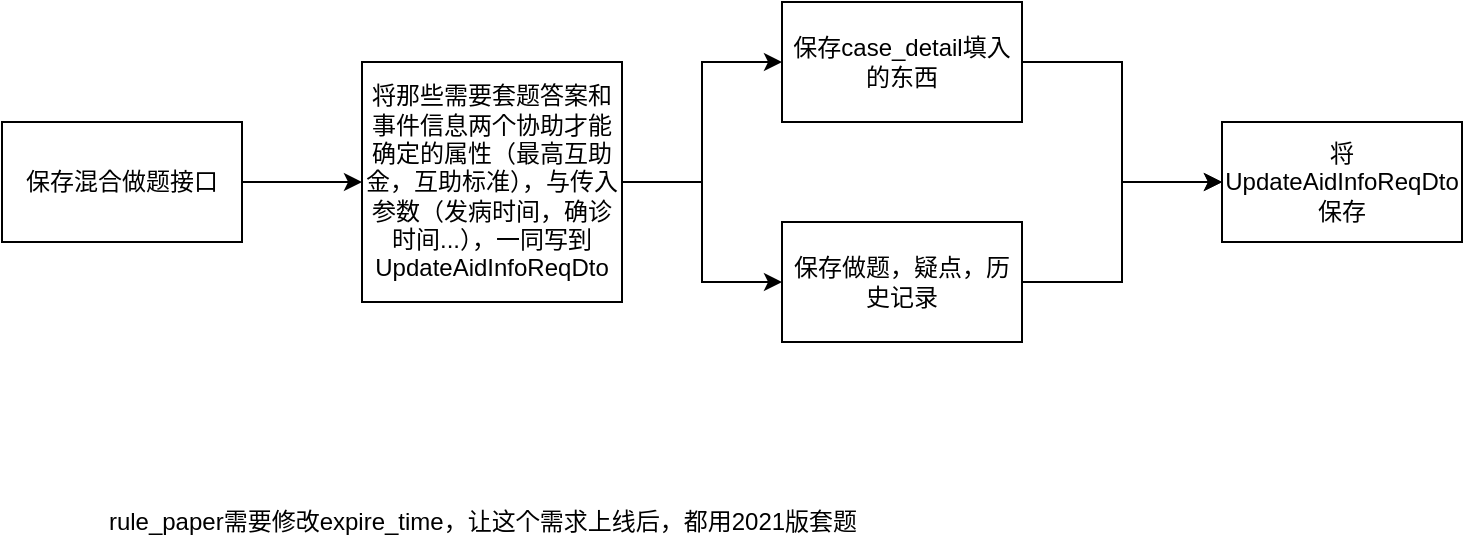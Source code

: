 <mxfile version="14.4.5" type="github">
  <diagram id="tNfufQ1iNmTB8dBX_Z1D" name="第 1 页">
    <mxGraphModel dx="1108" dy="451" grid="1" gridSize="10" guides="1" tooltips="1" connect="1" arrows="1" fold="1" page="1" pageScale="1" pageWidth="1920" pageHeight="1200" math="0" shadow="0">
      <root>
        <mxCell id="0" />
        <mxCell id="1" parent="0" />
        <mxCell id="rwavJMaWbxxaLGNkcfbu-3" value="" style="edgeStyle=orthogonalEdgeStyle;rounded=0;orthogonalLoop=1;jettySize=auto;html=1;" edge="1" parent="1" source="rwavJMaWbxxaLGNkcfbu-1" target="rwavJMaWbxxaLGNkcfbu-2">
          <mxGeometry relative="1" as="geometry" />
        </mxCell>
        <mxCell id="rwavJMaWbxxaLGNkcfbu-8" style="edgeStyle=orthogonalEdgeStyle;rounded=0;orthogonalLoop=1;jettySize=auto;html=1;entryX=0;entryY=0.5;entryDx=0;entryDy=0;" edge="1" parent="1" source="rwavJMaWbxxaLGNkcfbu-1" target="rwavJMaWbxxaLGNkcfbu-4">
          <mxGeometry relative="1" as="geometry" />
        </mxCell>
        <mxCell id="rwavJMaWbxxaLGNkcfbu-1" value="将那些需要套题答案和事件信息两个协助才能确定的属性（最高互助金，互助标准），与传入参数（发病时间，确诊时间...），一同写到UpdateAidInfoReqDto" style="rounded=0;whiteSpace=wrap;html=1;" vertex="1" parent="1">
          <mxGeometry x="610" y="140" width="130" height="120" as="geometry" />
        </mxCell>
        <mxCell id="rwavJMaWbxxaLGNkcfbu-7" value="" style="edgeStyle=orthogonalEdgeStyle;rounded=0;orthogonalLoop=1;jettySize=auto;html=1;entryX=0;entryY=0.5;entryDx=0;entryDy=0;" edge="1" parent="1" source="rwavJMaWbxxaLGNkcfbu-2" target="rwavJMaWbxxaLGNkcfbu-6">
          <mxGeometry relative="1" as="geometry" />
        </mxCell>
        <mxCell id="rwavJMaWbxxaLGNkcfbu-2" value="保存做题，疑点，历史记录" style="whiteSpace=wrap;html=1;rounded=0;" vertex="1" parent="1">
          <mxGeometry x="820" y="220" width="120" height="60" as="geometry" />
        </mxCell>
        <mxCell id="rwavJMaWbxxaLGNkcfbu-9" style="edgeStyle=orthogonalEdgeStyle;rounded=0;orthogonalLoop=1;jettySize=auto;html=1;entryX=0;entryY=0.5;entryDx=0;entryDy=0;" edge="1" parent="1" source="rwavJMaWbxxaLGNkcfbu-4" target="rwavJMaWbxxaLGNkcfbu-6">
          <mxGeometry relative="1" as="geometry" />
        </mxCell>
        <mxCell id="rwavJMaWbxxaLGNkcfbu-4" value="保存case_detail填入的东西" style="whiteSpace=wrap;html=1;rounded=0;" vertex="1" parent="1">
          <mxGeometry x="820" y="110" width="120" height="60" as="geometry" />
        </mxCell>
        <mxCell id="rwavJMaWbxxaLGNkcfbu-6" value="将UpdateAidInfoReqDto保存" style="whiteSpace=wrap;html=1;rounded=0;" vertex="1" parent="1">
          <mxGeometry x="1040" y="170" width="120" height="60" as="geometry" />
        </mxCell>
        <mxCell id="rwavJMaWbxxaLGNkcfbu-11" style="edgeStyle=orthogonalEdgeStyle;rounded=0;orthogonalLoop=1;jettySize=auto;html=1;" edge="1" parent="1" source="rwavJMaWbxxaLGNkcfbu-10" target="rwavJMaWbxxaLGNkcfbu-1">
          <mxGeometry relative="1" as="geometry" />
        </mxCell>
        <mxCell id="rwavJMaWbxxaLGNkcfbu-10" value="保存混合做题接口" style="rounded=0;whiteSpace=wrap;html=1;" vertex="1" parent="1">
          <mxGeometry x="430" y="170" width="120" height="60" as="geometry" />
        </mxCell>
        <mxCell id="rwavJMaWbxxaLGNkcfbu-12" value="rule_paper需要修改expire_time，让这个需求上线后，都用2021版套题" style="text;html=1;align=center;verticalAlign=middle;resizable=0;points=[];autosize=1;" vertex="1" parent="1">
          <mxGeometry x="470" y="360" width="400" height="20" as="geometry" />
        </mxCell>
      </root>
    </mxGraphModel>
  </diagram>
</mxfile>
